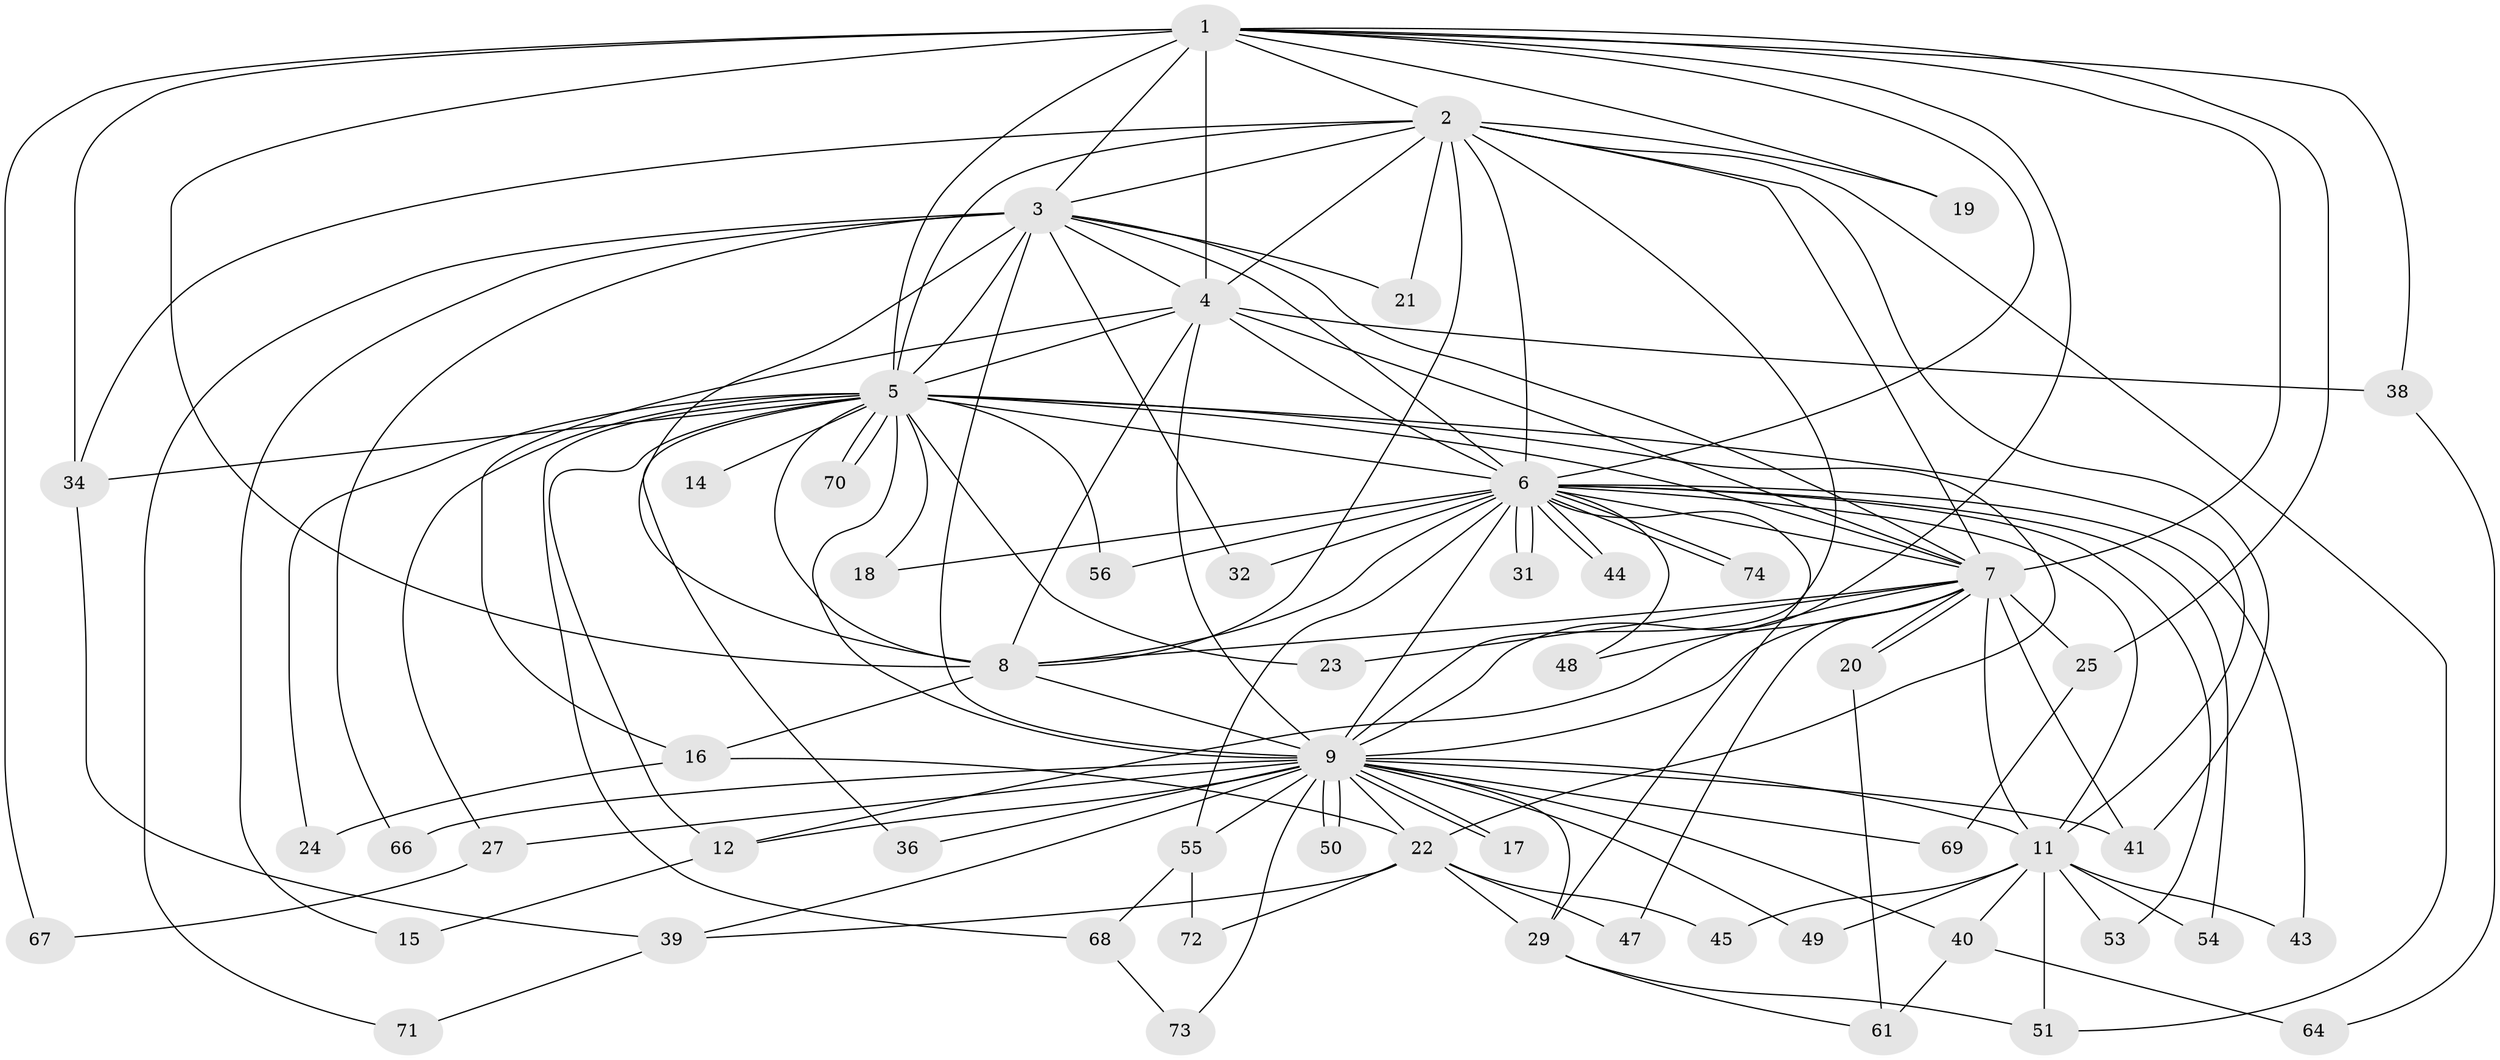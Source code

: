 // Generated by graph-tools (version 1.1) at 2025/51/02/27/25 19:51:53]
// undirected, 56 vertices, 139 edges
graph export_dot {
graph [start="1"]
  node [color=gray90,style=filled];
  1 [super="+57"];
  2 [super="+26"];
  3 [super="+33"];
  4 [super="+62"];
  5 [super="+10"];
  6 [super="+13"];
  7 [super="+35"];
  8 [super="+63"];
  9 [super="+28"];
  11 [super="+30"];
  12 [super="+60"];
  14;
  15;
  16;
  17;
  18;
  19;
  20;
  21;
  22 [super="+37"];
  23;
  24;
  25;
  27 [super="+65"];
  29 [super="+46"];
  31;
  32;
  34 [super="+58"];
  36;
  38;
  39 [super="+42"];
  40 [super="+75"];
  41 [super="+59"];
  43;
  44;
  45;
  47;
  48;
  49;
  50;
  51 [super="+52"];
  53;
  54;
  55;
  56;
  61;
  64;
  66;
  67;
  68;
  69;
  70;
  71;
  72;
  73;
  74;
  1 -- 2;
  1 -- 3;
  1 -- 4;
  1 -- 5 [weight=3];
  1 -- 6;
  1 -- 7;
  1 -- 8;
  1 -- 9;
  1 -- 19;
  1 -- 25;
  1 -- 34;
  1 -- 38;
  1 -- 67;
  2 -- 3;
  2 -- 4;
  2 -- 5 [weight=3];
  2 -- 6 [weight=2];
  2 -- 7;
  2 -- 8;
  2 -- 9;
  2 -- 19;
  2 -- 21;
  2 -- 41;
  2 -- 51;
  2 -- 34;
  3 -- 4;
  3 -- 5 [weight=3];
  3 -- 6;
  3 -- 7;
  3 -- 8;
  3 -- 9;
  3 -- 15;
  3 -- 21;
  3 -- 32;
  3 -- 66;
  3 -- 71;
  4 -- 5 [weight=2];
  4 -- 6;
  4 -- 7;
  4 -- 8;
  4 -- 9 [weight=2];
  4 -- 16;
  4 -- 38;
  5 -- 6 [weight=2];
  5 -- 7 [weight=2];
  5 -- 8 [weight=2];
  5 -- 9 [weight=2];
  5 -- 12;
  5 -- 14 [weight=2];
  5 -- 23;
  5 -- 34;
  5 -- 36;
  5 -- 56;
  5 -- 68;
  5 -- 70;
  5 -- 70;
  5 -- 11;
  5 -- 18;
  5 -- 24;
  5 -- 27;
  5 -- 22;
  6 -- 7;
  6 -- 8 [weight=2];
  6 -- 9;
  6 -- 11;
  6 -- 18;
  6 -- 29;
  6 -- 31;
  6 -- 31;
  6 -- 32;
  6 -- 43;
  6 -- 44;
  6 -- 44;
  6 -- 53;
  6 -- 54;
  6 -- 55;
  6 -- 56;
  6 -- 74;
  6 -- 74;
  6 -- 48;
  7 -- 8;
  7 -- 9;
  7 -- 20;
  7 -- 20;
  7 -- 23;
  7 -- 25;
  7 -- 47;
  7 -- 48;
  7 -- 11;
  7 -- 41;
  7 -- 12;
  8 -- 9;
  8 -- 16;
  9 -- 12;
  9 -- 17;
  9 -- 17;
  9 -- 22;
  9 -- 36;
  9 -- 40;
  9 -- 41;
  9 -- 50;
  9 -- 50;
  9 -- 55;
  9 -- 66;
  9 -- 73;
  9 -- 69;
  9 -- 49;
  9 -- 11;
  9 -- 29;
  9 -- 39;
  9 -- 27;
  11 -- 40;
  11 -- 43;
  11 -- 45;
  11 -- 49;
  11 -- 54;
  11 -- 51;
  11 -- 53;
  12 -- 15;
  16 -- 22;
  16 -- 24;
  20 -- 61;
  22 -- 29;
  22 -- 39;
  22 -- 72;
  22 -- 45;
  22 -- 47;
  25 -- 69;
  27 -- 67;
  29 -- 61;
  29 -- 51;
  34 -- 39;
  38 -- 64;
  39 -- 71;
  40 -- 64;
  40 -- 61;
  55 -- 68;
  55 -- 72;
  68 -- 73;
}
